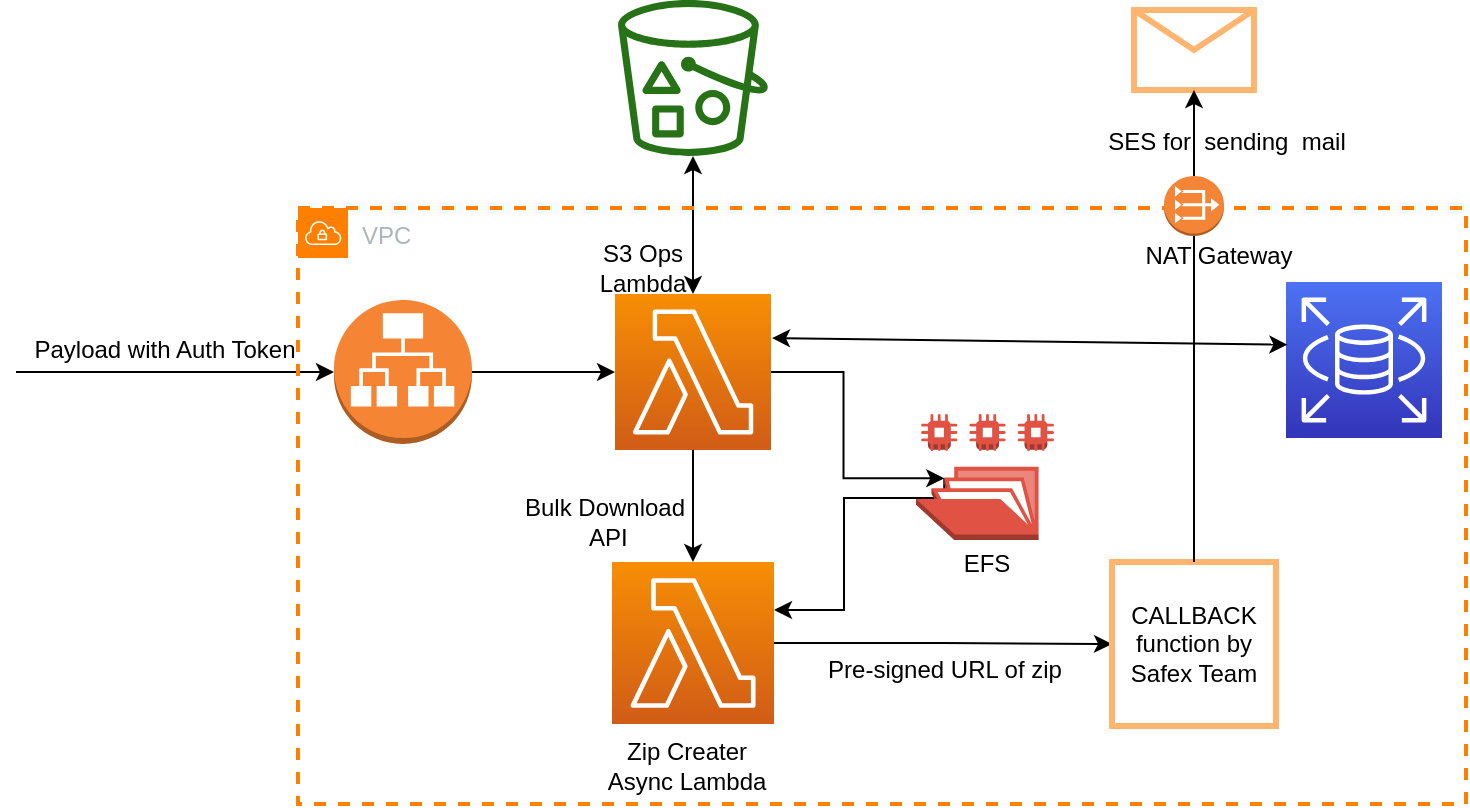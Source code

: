 <mxfile version="14.9.8" type="github">
  <diagram id="whp8y7LoMeyAkEey8Vx3" name="Page-1">
    <mxGraphModel dx="782" dy="436" grid="0" gridSize="10" guides="1" tooltips="1" connect="1" arrows="1" fold="1" page="0" pageScale="1" pageWidth="1654" pageHeight="2336" math="0" shadow="0">
      <root>
        <mxCell id="0" />
        <mxCell id="1" parent="0" />
        <mxCell id="08xPflxwf2jpWXcSHeCm-27" style="edgeStyle=orthogonalEdgeStyle;rounded=0;orthogonalLoop=1;jettySize=auto;html=1;startArrow=none;startFill=0;" edge="1" parent="1" source="08xPflxwf2jpWXcSHeCm-7" target="08xPflxwf2jpWXcSHeCm-25">
          <mxGeometry relative="1" as="geometry" />
        </mxCell>
        <mxCell id="08xPflxwf2jpWXcSHeCm-30" style="edgeStyle=orthogonalEdgeStyle;rounded=0;orthogonalLoop=1;jettySize=auto;html=1;entryX=0.205;entryY=0.51;entryDx=0;entryDy=0;entryPerimeter=0;startArrow=classic;startFill=1;endArrow=none;endFill=0;" edge="1" parent="1" source="08xPflxwf2jpWXcSHeCm-7" target="08xPflxwf2jpWXcSHeCm-10">
          <mxGeometry relative="1" as="geometry">
            <Array as="points">
              <mxPoint x="429" y="320" />
              <mxPoint x="429" y="264" />
              <mxPoint x="479" y="264" />
            </Array>
          </mxGeometry>
        </mxCell>
        <mxCell id="08xPflxwf2jpWXcSHeCm-7" value="" style="points=[[0,0,0],[0.25,0,0],[0.5,0,0],[0.75,0,0],[1,0,0],[0,1,0],[0.25,1,0],[0.5,1,0],[0.75,1,0],[1,1,0],[0,0.25,0],[0,0.5,0],[0,0.75,0],[1,0.25,0],[1,0.5,0],[1,0.75,0]];outlineConnect=0;fontColor=#232F3E;gradientColor=#F78E04;gradientDirection=north;fillColor=#D05C17;strokeColor=#ffffff;dashed=0;verticalLabelPosition=bottom;verticalAlign=top;align=center;html=1;fontSize=12;fontStyle=0;aspect=fixed;shape=mxgraph.aws4.resourceIcon;resIcon=mxgraph.aws4.lambda;" vertex="1" parent="1">
          <mxGeometry x="313" y="296" width="81" height="81" as="geometry" />
        </mxCell>
        <mxCell id="08xPflxwf2jpWXcSHeCm-11" style="edgeStyle=orthogonalEdgeStyle;rounded=0;orthogonalLoop=1;jettySize=auto;html=1;entryX=0.5;entryY=0;entryDx=0;entryDy=0;entryPerimeter=0;" edge="1" parent="1" source="08xPflxwf2jpWXcSHeCm-9" target="08xPflxwf2jpWXcSHeCm-7">
          <mxGeometry relative="1" as="geometry">
            <Array as="points">
              <mxPoint x="354" y="256" />
              <mxPoint x="354" y="256" />
            </Array>
          </mxGeometry>
        </mxCell>
        <mxCell id="08xPflxwf2jpWXcSHeCm-22" value="" style="edgeStyle=orthogonalEdgeStyle;rounded=0;orthogonalLoop=1;jettySize=auto;html=1;startArrow=classic;startFill=1;" edge="1" parent="1" source="08xPflxwf2jpWXcSHeCm-9" target="08xPflxwf2jpWXcSHeCm-20">
          <mxGeometry relative="1" as="geometry" />
        </mxCell>
        <mxCell id="08xPflxwf2jpWXcSHeCm-29" style="edgeStyle=orthogonalEdgeStyle;rounded=0;orthogonalLoop=1;jettySize=auto;html=1;entryX=0.205;entryY=0.51;entryDx=0;entryDy=0;entryPerimeter=0;startArrow=none;startFill=0;" edge="1" parent="1" source="08xPflxwf2jpWXcSHeCm-9" target="08xPflxwf2jpWXcSHeCm-10">
          <mxGeometry relative="1" as="geometry" />
        </mxCell>
        <mxCell id="08xPflxwf2jpWXcSHeCm-9" value="" style="points=[[0,0,0],[0.25,0,0],[0.5,0,0],[0.75,0,0],[1,0,0],[0,1,0],[0.25,1,0],[0.5,1,0],[0.75,1,0],[1,1,0],[0,0.25,0],[0,0.5,0],[0,0.75,0],[1,0.25,0],[1,0.5,0],[1,0.75,0]];outlineConnect=0;fontColor=#232F3E;gradientColor=#F78E04;gradientDirection=north;fillColor=#D05C17;strokeColor=#ffffff;dashed=0;verticalLabelPosition=bottom;verticalAlign=top;align=center;html=1;fontSize=12;fontStyle=0;aspect=fixed;shape=mxgraph.aws4.resourceIcon;resIcon=mxgraph.aws4.lambda;" vertex="1" parent="1">
          <mxGeometry x="314.5" y="162" width="78" height="78" as="geometry" />
        </mxCell>
        <mxCell id="08xPflxwf2jpWXcSHeCm-10" value="" style="outlineConnect=0;dashed=0;verticalLabelPosition=bottom;verticalAlign=top;align=center;html=1;shape=mxgraph.aws3.efs_share;fillColor=#E05243;gradientColor=none;" vertex="1" parent="1">
          <mxGeometry x="465" y="222" width="69" height="63" as="geometry" />
        </mxCell>
        <mxCell id="08xPflxwf2jpWXcSHeCm-18" value="" style="shape=message;html=1;whiteSpace=wrap;html=1;outlineConnect=0;strokeColor=#FFB570;strokeWidth=3;" vertex="1" parent="1">
          <mxGeometry x="574" y="20" width="60" height="40" as="geometry" />
        </mxCell>
        <mxCell id="08xPflxwf2jpWXcSHeCm-19" value="SES for&amp;nbsp; sending&amp;nbsp; mail" style="text;html=1;align=center;verticalAlign=middle;resizable=0;points=[];autosize=1;strokeColor=none;strokeWidth=3;" vertex="1" parent="1">
          <mxGeometry x="555" y="77" width="129" height="18" as="geometry" />
        </mxCell>
        <mxCell id="08xPflxwf2jpWXcSHeCm-20" value="" style="outlineConnect=0;fontColor=#232F3E;gradientColor=none;fillColor=#277116;strokeColor=none;dashed=0;verticalLabelPosition=bottom;verticalAlign=top;align=center;html=1;fontSize=12;fontStyle=0;aspect=fixed;pointerEvents=1;shape=mxgraph.aws4.bucket_with_objects;" vertex="1" parent="1">
          <mxGeometry x="316" y="15" width="75" height="78" as="geometry" />
        </mxCell>
        <mxCell id="08xPflxwf2jpWXcSHeCm-28" style="edgeStyle=orthogonalEdgeStyle;rounded=0;orthogonalLoop=1;jettySize=auto;html=1;entryX=0;entryY=0.5;entryDx=0;entryDy=0;entryPerimeter=0;startArrow=none;startFill=0;" edge="1" parent="1" source="08xPflxwf2jpWXcSHeCm-24" target="08xPflxwf2jpWXcSHeCm-9">
          <mxGeometry relative="1" as="geometry" />
        </mxCell>
        <mxCell id="08xPflxwf2jpWXcSHeCm-24" value="" style="outlineConnect=0;dashed=0;verticalLabelPosition=bottom;verticalAlign=top;align=center;html=1;shape=mxgraph.aws3.application_load_balancer;fillColor=#F58534;gradientColor=none;strokeColor=#FFB570;" vertex="1" parent="1">
          <mxGeometry x="174" y="165" width="69" height="72" as="geometry" />
        </mxCell>
        <mxCell id="08xPflxwf2jpWXcSHeCm-44" style="edgeStyle=orthogonalEdgeStyle;rounded=0;orthogonalLoop=1;jettySize=auto;html=1;entryX=0.5;entryY=1;entryDx=0;entryDy=0;startArrow=none;startFill=0;" edge="1" parent="1" source="08xPflxwf2jpWXcSHeCm-41" target="08xPflxwf2jpWXcSHeCm-18">
          <mxGeometry relative="1" as="geometry" />
        </mxCell>
        <mxCell id="08xPflxwf2jpWXcSHeCm-25" value="CALLBACK function by Safex Team" style="whiteSpace=wrap;html=1;aspect=fixed;strokeColor=#FFB570;strokeWidth=3;" vertex="1" parent="1">
          <mxGeometry x="563" y="296" width="82" height="82" as="geometry" />
        </mxCell>
        <mxCell id="08xPflxwf2jpWXcSHeCm-32" value="Pre-signed URL of zip" style="text;html=1;align=center;verticalAlign=middle;resizable=0;points=[];autosize=1;strokeColor=none;" vertex="1" parent="1">
          <mxGeometry x="415" y="341" width="127" height="18" as="geometry" />
        </mxCell>
        <mxCell id="08xPflxwf2jpWXcSHeCm-33" value="EFS" style="text;html=1;align=center;verticalAlign=middle;resizable=0;points=[];autosize=1;strokeColor=none;" vertex="1" parent="1">
          <mxGeometry x="483" y="288" width="33" height="18" as="geometry" />
        </mxCell>
        <mxCell id="08xPflxwf2jpWXcSHeCm-34" value="S3 Ops &lt;br&gt;Lambda" style="text;html=1;align=center;verticalAlign=middle;resizable=0;points=[];autosize=1;strokeColor=none;" vertex="1" parent="1">
          <mxGeometry x="301" y="133" width="53" height="32" as="geometry" />
        </mxCell>
        <mxCell id="08xPflxwf2jpWXcSHeCm-35" value="Zip Creater&lt;br&gt;Async Lambda" style="text;html=1;align=center;verticalAlign=middle;resizable=0;points=[];autosize=1;strokeColor=none;" vertex="1" parent="1">
          <mxGeometry x="305" y="382" width="89" height="32" as="geometry" />
        </mxCell>
        <mxCell id="08xPflxwf2jpWXcSHeCm-36" value="Bulk Download&lt;br&gt;&amp;nbsp;API" style="text;html=1;align=center;verticalAlign=middle;resizable=0;points=[];autosize=1;strokeColor=none;" vertex="1" parent="1">
          <mxGeometry x="264" y="260" width="90" height="32" as="geometry" />
        </mxCell>
        <mxCell id="08xPflxwf2jpWXcSHeCm-37" value="Payload with Auth Token" style="text;html=1;align=center;verticalAlign=middle;resizable=0;points=[];autosize=1;strokeColor=none;" vertex="1" parent="1">
          <mxGeometry x="18" y="181" width="141" height="18" as="geometry" />
        </mxCell>
        <mxCell id="08xPflxwf2jpWXcSHeCm-38" value="" style="endArrow=classic;html=1;entryX=0;entryY=0.5;entryDx=0;entryDy=0;entryPerimeter=0;" edge="1" parent="1" target="08xPflxwf2jpWXcSHeCm-24">
          <mxGeometry width="50" height="50" relative="1" as="geometry">
            <mxPoint x="15" y="201" as="sourcePoint" />
            <mxPoint x="425" y="174" as="targetPoint" />
          </mxGeometry>
        </mxCell>
        <mxCell id="08xPflxwf2jpWXcSHeCm-42" value="NAT Gateway" style="text;html=1;align=center;verticalAlign=middle;resizable=0;points=[];autosize=1;strokeColor=none;" vertex="1" parent="1">
          <mxGeometry x="574" y="134" width="83" height="18" as="geometry" />
        </mxCell>
        <mxCell id="08xPflxwf2jpWXcSHeCm-45" value="" style="edgeStyle=orthogonalEdgeStyle;rounded=0;orthogonalLoop=1;jettySize=auto;html=1;entryX=0.5;entryY=1;entryDx=0;entryDy=0;startArrow=none;startFill=0;endArrow=none;" edge="1" parent="1" source="08xPflxwf2jpWXcSHeCm-25" target="08xPflxwf2jpWXcSHeCm-41">
          <mxGeometry relative="1" as="geometry">
            <mxPoint x="575" y="296" as="sourcePoint" />
            <mxPoint x="604" y="77" as="targetPoint" />
          </mxGeometry>
        </mxCell>
        <mxCell id="08xPflxwf2jpWXcSHeCm-46" value="VPC" style="points=[[0,0],[0.25,0],[0.5,0],[0.75,0],[1,0],[1,0.25],[1,0.5],[1,0.75],[1,1],[0.75,1],[0.5,1],[0.25,1],[0,1],[0,0.75],[0,0.5],[0,0.25]];outlineConnect=0;gradientColor=none;html=1;whiteSpace=wrap;fontSize=12;fontStyle=0;shape=mxgraph.aws4.group;grIcon=mxgraph.aws4.group_vpc;fillColor=none;verticalAlign=top;align=left;spacingLeft=30;fontColor=#AAB7B8;dashed=1;strokeWidth=2;strokeColor=#FF8000;" vertex="1" parent="1">
          <mxGeometry x="156" y="119" width="584" height="298" as="geometry" />
        </mxCell>
        <mxCell id="08xPflxwf2jpWXcSHeCm-41" value="" style="outlineConnect=0;dashed=0;verticalLabelPosition=bottom;verticalAlign=top;align=center;html=1;shape=mxgraph.aws3.vpc_nat_gateway;fillColor=#F58536;gradientColor=none;strokeColor=#FFB570;strokeWidth=3;" vertex="1" parent="1">
          <mxGeometry x="589" y="103" width="30" height="30" as="geometry" />
        </mxCell>
        <mxCell id="08xPflxwf2jpWXcSHeCm-47" value="" style="points=[[0,0,0],[0.25,0,0],[0.5,0,0],[0.75,0,0],[1,0,0],[0,1,0],[0.25,1,0],[0.5,1,0],[0.75,1,0],[1,1,0],[0,0.25,0],[0,0.5,0],[0,0.75,0],[1,0.25,0],[1,0.5,0],[1,0.75,0]];outlineConnect=0;fontColor=#232F3E;gradientColor=#4D72F3;gradientDirection=north;fillColor=#3334B9;strokeColor=#ffffff;dashed=0;verticalLabelPosition=bottom;verticalAlign=top;align=center;html=1;fontSize=12;fontStyle=0;aspect=fixed;shape=mxgraph.aws4.resourceIcon;resIcon=mxgraph.aws4.rds;" vertex="1" parent="1">
          <mxGeometry x="650" y="156" width="78" height="78" as="geometry" />
        </mxCell>
        <mxCell id="08xPflxwf2jpWXcSHeCm-50" value="" style="endArrow=classic;startArrow=classic;html=1;entryX=0.009;entryY=0.402;entryDx=0;entryDy=0;entryPerimeter=0;" edge="1" parent="1" target="08xPflxwf2jpWXcSHeCm-47">
          <mxGeometry width="50" height="50" relative="1" as="geometry">
            <mxPoint x="393" y="184" as="sourcePoint" />
            <mxPoint x="648" y="184" as="targetPoint" />
          </mxGeometry>
        </mxCell>
      </root>
    </mxGraphModel>
  </diagram>
</mxfile>
